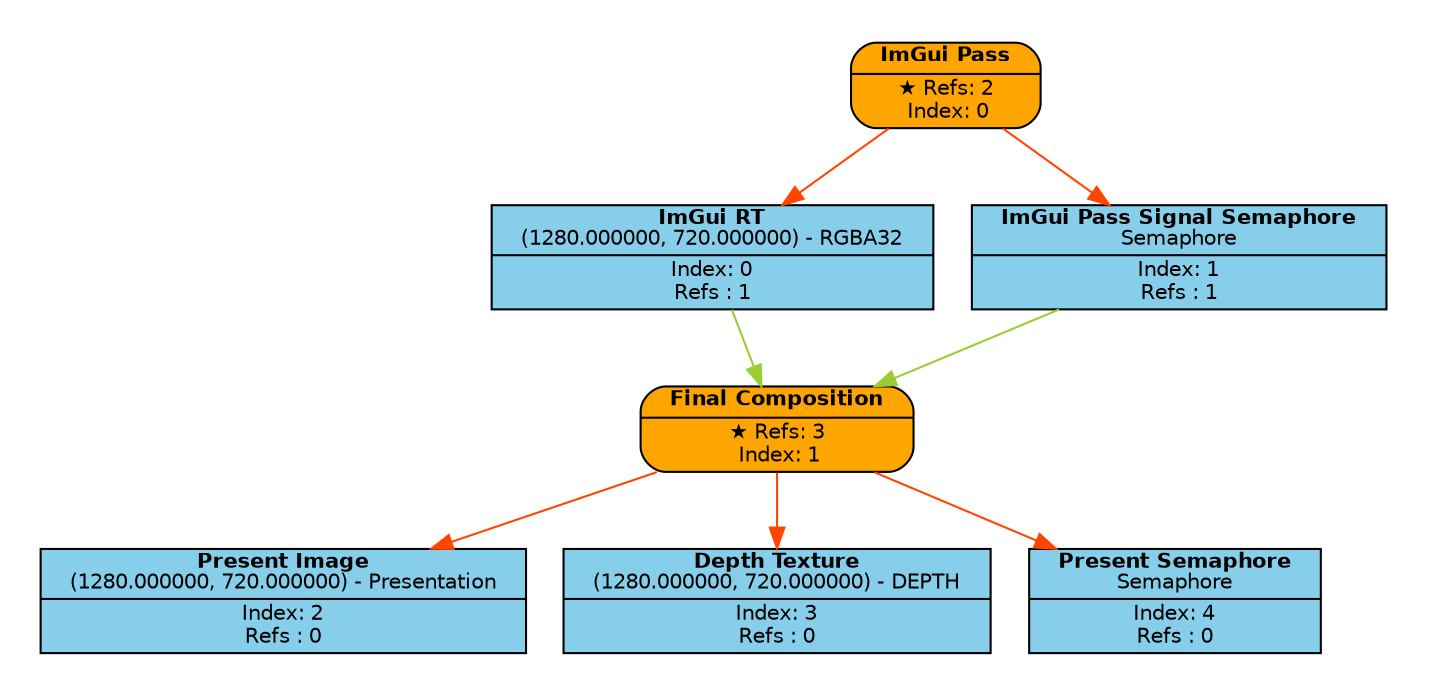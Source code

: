 digraph FrameGraph {
graph [style=invis, rankdir="TB" ordering=out, splines=spline]
node [shape=record, fontname="helvetica", fontsize=10, margin="0.2,0.03"]

P0 [label=<{ {<B>ImGui Pass</B>} | {&#x2605; Refs: 2<BR/> Index: 0} }> style="rounded,filled", fillcolor=orange]
P1 [label=<{ {<B>Final Composition</B>} | {&#x2605; Refs: 3<BR/> Index: 1} }> style="rounded,filled", fillcolor=orange]

R0_1 [label=<{ {<B>ImGui RT</B><BR/>(1280.000000, 720.000000) - RGBA32} | {Index: 0<BR/>Refs : 1} }> style=filled, fillcolor=skyblue]
R1_1 [label=<{ {<B>ImGui Pass Signal Semaphore</B><BR/>Semaphore} | {Index: 1<BR/>Refs : 1} }> style=filled, fillcolor=skyblue]
R2_1 [label=<{ {<B>Present Image</B><BR/>(1280.000000, 720.000000) - Presentation} | {Index: 2<BR/>Refs : 0} }> style=filled, fillcolor=skyblue]
R3_1 [label=<{ {<B>Depth Texture</B><BR/>(1280.000000, 720.000000) - DEPTH} | {Index: 3<BR/>Refs : 0} }> style=filled, fillcolor=skyblue]
R4_1 [label=<{ {<B>Present Semaphore</B><BR/>Semaphore} | {Index: 4<BR/>Refs : 0} }> style=filled, fillcolor=skyblue]

P0 -> { R0_1 R1_1 } [color=orangered]
P1 -> { R2_1 R3_1 R4_1 } [color=orangered]

R0_1 -> { P1 } [color=olivedrab3]
R1_1 -> { P1 } [color=olivedrab3]
R2_1 -> { } [color=olivedrab3]
R3_1 -> { } [color=olivedrab3]
R4_1 -> { } [color=olivedrab3]

subgraph cluster_0 {
P0 R0_1 R1_1 
}
subgraph cluster_1 {
P1 R2_1 R3_1 R4_1 
}

subgraph cluster_imported_resources {
graph [style=dotted, fontname="helvetica", label=< <B>Imported</B> >]

}

}